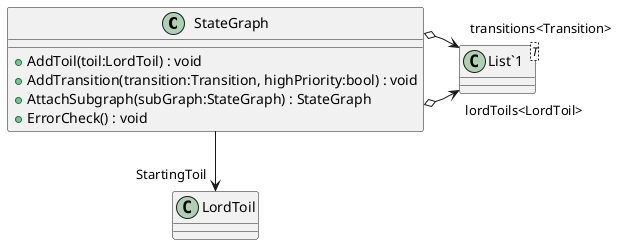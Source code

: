@startuml
class StateGraph {
    + AddToil(toil:LordToil) : void
    + AddTransition(transition:Transition, highPriority:bool) : void
    + AttachSubgraph(subGraph:StateGraph) : StateGraph
    + ErrorCheck() : void
}
class "List`1"<T> {
}
StateGraph o-> "lordToils<LordToil>" "List`1"
StateGraph o-> "transitions<Transition>" "List`1"
StateGraph --> "StartingToil" LordToil
@enduml
